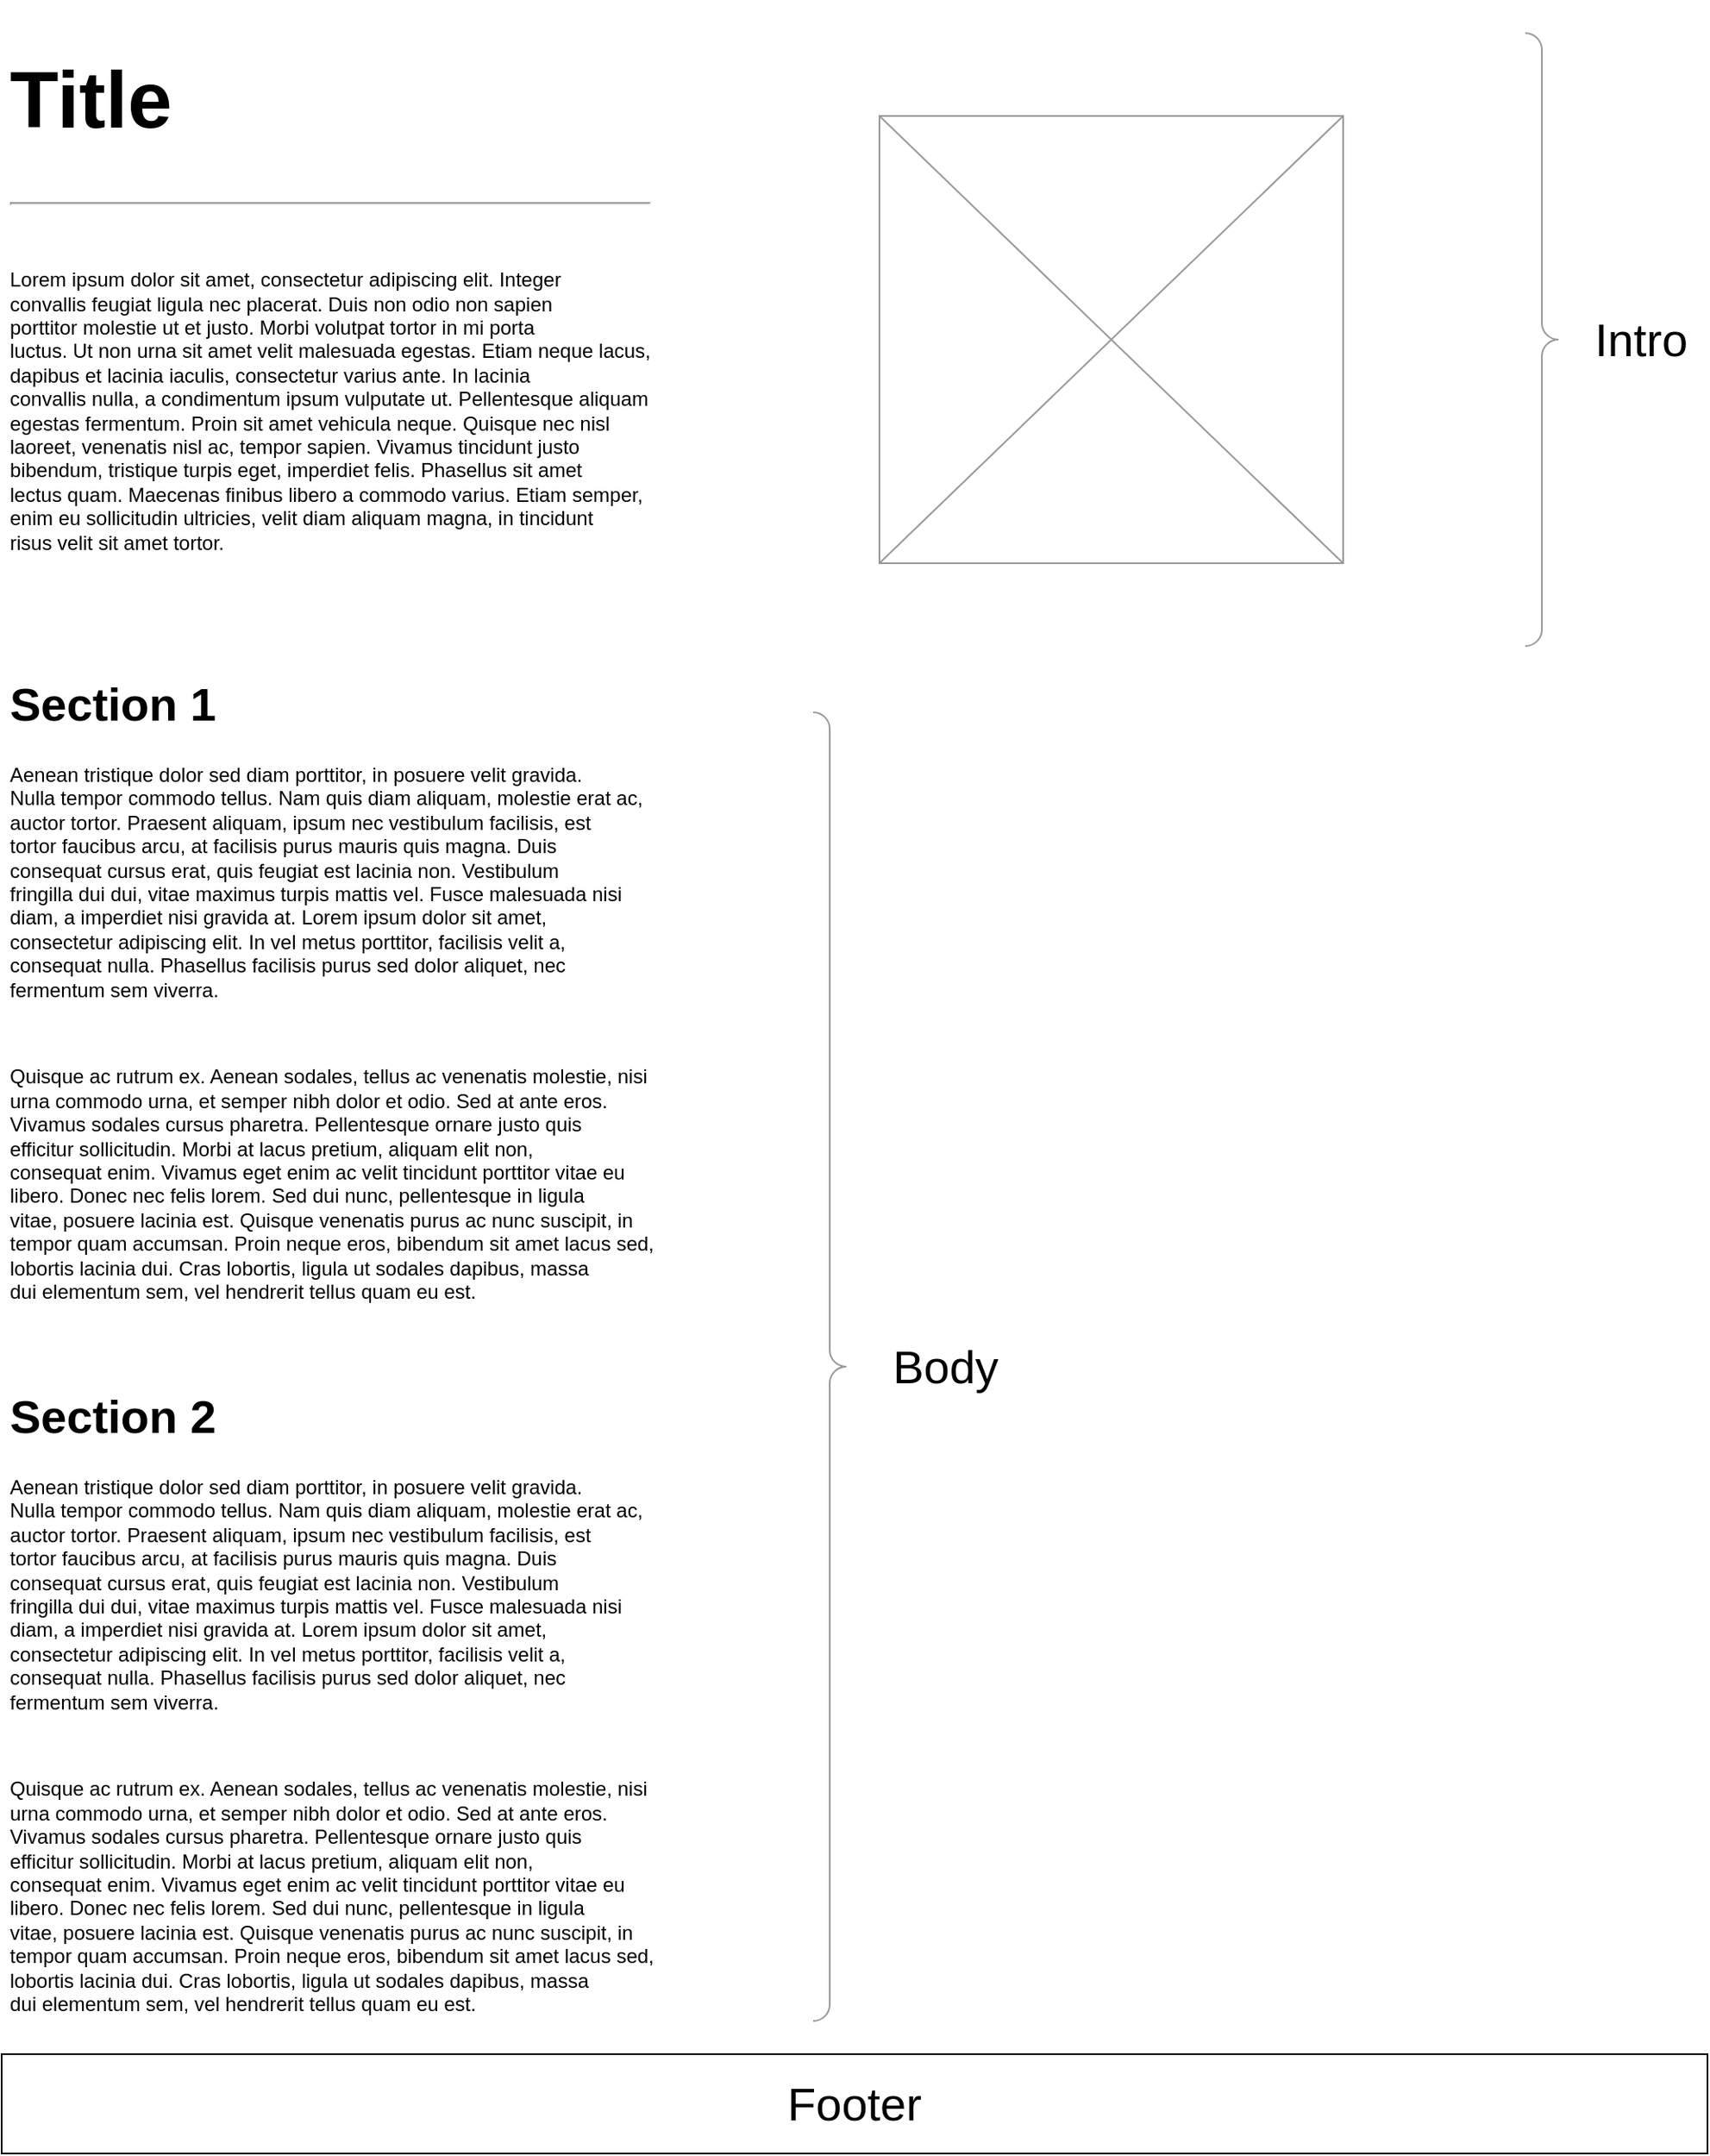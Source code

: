 <mxfile version="22.0.0" type="device">
  <diagram name="Page-1" id="2cc2dc42-3aac-f2a9-1cec-7a8b7cbee084">
    <mxGraphModel dx="1760" dy="1102" grid="1" gridSize="10" guides="1" tooltips="1" connect="1" arrows="1" fold="1" page="1" pageScale="1" pageWidth="1100" pageHeight="850" background="none" math="0" shadow="0">
      <root>
        <mxCell id="0" />
        <mxCell id="1" parent="0" />
        <mxCell id="fnTpk-0xQx0vxIF9Zt7p-1" value="&lt;h1 style=&quot;font-size: 48px;&quot;&gt;Title&lt;/h1&gt;&lt;hr&gt;&lt;p&gt;&lt;br&gt;&lt;/p&gt;&lt;div id=&quot;Content&quot;&gt;&lt;div class=&quot;boxed&quot;&gt;&lt;div style=&quot;&quot; id=&quot;lipsum&quot;&gt;&lt;p&gt;Lorem ipsum dolor sit amet, consectetur adipiscing elit. Integer &lt;br&gt;convallis feugiat ligula nec placerat. Duis non odio non sapien &lt;br&gt;porttitor molestie ut et justo. Morbi volutpat tortor in mi porta &lt;br&gt;luctus. Ut non urna sit amet velit malesuada egestas. Etiam neque lacus,&lt;br&gt; dapibus et lacinia iaculis, consectetur varius ante. In lacinia &lt;br&gt;convallis nulla, a condimentum ipsum vulputate ut. Pellentesque aliquam &lt;br&gt;egestas fermentum. Proin sit amet vehicula neque. Quisque nec nisl &lt;br&gt;laoreet, venenatis nisl ac, tempor sapien. Vivamus tincidunt justo &lt;br&gt;bibendum, tristique turpis eget, imperdiet felis. Phasellus sit amet &lt;br&gt;lectus quam. Maecenas finibus libero a commodo varius. Etiam semper, &lt;br&gt;enim eu sollicitudin ultricies, velit diam aliquam magna, in tincidunt &lt;br&gt;risus velit sit amet tortor.&amp;nbsp;&lt;/p&gt;&lt;/div&gt;&lt;/div&gt;&lt;/div&gt;" style="text;html=1;strokeColor=none;fillColor=none;spacing=5;spacingTop=-20;whiteSpace=wrap;overflow=hidden;rounded=0;" parent="1" vertex="1">
          <mxGeometry x="40" y="20" width="800" height="340" as="geometry" />
        </mxCell>
        <mxCell id="fnTpk-0xQx0vxIF9Zt7p-2" value="&lt;h1 style=&quot;font-size: 28px;&quot;&gt;&lt;font style=&quot;font-size: 28px;&quot;&gt;Section 1&lt;/font&gt;&amp;nbsp;&lt;/h1&gt;&lt;p style=&quot;font-size: 12px;&quot;&gt;&lt;font style=&quot;font-size: 12px;&quot;&gt;Aenean tristique dolor sed diam porttitor, in posuere velit gravida. &lt;br&gt;Nulla tempor commodo tellus. Nam quis diam aliquam, molestie erat ac, &lt;br&gt;auctor tortor. Praesent aliquam, ipsum nec vestibulum facilisis, est &lt;br&gt;tortor faucibus arcu, at facilisis purus mauris quis magna. Duis &lt;br&gt;consequat cursus erat, quis feugiat est lacinia non. Vestibulum &lt;br&gt;fringilla dui dui, vitae maximus turpis mattis vel. Fusce malesuada nisi&lt;br&gt; diam, a imperdiet nisi gravida at. Lorem ipsum dolor sit amet, &lt;br&gt;consectetur adipiscing elit. In vel metus porttitor, facilisis velit a, &lt;br&gt;consequat nulla. Phasellus facilisis purus sed dolor aliquet, nec &lt;br&gt;fermentum sem viverra.&lt;br&gt;&lt;/font&gt;&lt;/p&gt;&lt;p style=&quot;font-size: 12px;&quot;&gt;&lt;font style=&quot;font-size: 12px;&quot;&gt;&lt;br&gt;&lt;/font&gt;&lt;/p&gt;&lt;p style=&quot;font-size: 12px;&quot;&gt;&lt;font style=&quot;font-size: 12px;&quot;&gt;Quisque ac rutrum ex. Aenean sodales, tellus ac venenatis molestie, nisi&lt;br&gt; urna commodo urna, et semper nibh dolor et odio. Sed at ante eros. &lt;br&gt;Vivamus sodales cursus pharetra. Pellentesque ornare justo quis &lt;br&gt;efficitur sollicitudin. Morbi at lacus pretium, aliquam elit non, &lt;br&gt;consequat enim. Vivamus eget enim ac velit tincidunt porttitor vitae eu &lt;br&gt;libero. Donec nec felis lorem. Sed dui nunc, pellentesque in ligula &lt;br&gt;vitae, posuere lacinia est. Quisque venenatis purus ac nunc suscipit, in&lt;br&gt; tempor quam accumsan. Proin neque eros, bibendum sit amet lacus sed, &lt;br&gt;lobortis lacinia dui. Cras lobortis, ligula ut sodales dapibus, massa &lt;br&gt;dui elementum sem, vel hendrerit tellus quam eu est.&amp;nbsp;&lt;/font&gt;&lt;/p&gt;" style="text;html=1;strokeColor=none;fillColor=none;spacing=5;spacingTop=-20;whiteSpace=wrap;overflow=hidden;rounded=0;fontSize=24;" parent="1" vertex="1">
          <mxGeometry x="40" y="410" width="520" height="390" as="geometry" />
        </mxCell>
        <mxCell id="fnTpk-0xQx0vxIF9Zt7p-3" value="&lt;h1 style=&quot;font-size: 28px;&quot;&gt;&lt;font style=&quot;font-size: 28px;&quot;&gt;Section 2&lt;/font&gt;&amp;nbsp;&lt;/h1&gt;&lt;p style=&quot;font-size: 12px;&quot;&gt;&lt;font style=&quot;font-size: 12px;&quot;&gt;Aenean tristique dolor sed diam porttitor, in posuere velit gravida. &lt;br&gt;Nulla tempor commodo tellus. Nam quis diam aliquam, molestie erat ac, &lt;br&gt;auctor tortor. Praesent aliquam, ipsum nec vestibulum facilisis, est &lt;br&gt;tortor faucibus arcu, at facilisis purus mauris quis magna. Duis &lt;br&gt;consequat cursus erat, quis feugiat est lacinia non. Vestibulum &lt;br&gt;fringilla dui dui, vitae maximus turpis mattis vel. Fusce malesuada nisi&lt;br&gt; diam, a imperdiet nisi gravida at. Lorem ipsum dolor sit amet, &lt;br&gt;consectetur adipiscing elit. In vel metus porttitor, facilisis velit a, &lt;br&gt;consequat nulla. Phasellus facilisis purus sed dolor aliquet, nec &lt;br&gt;fermentum sem viverra.&lt;br&gt;&lt;/font&gt;&lt;/p&gt;&lt;p style=&quot;font-size: 12px;&quot;&gt;&lt;font style=&quot;font-size: 12px;&quot;&gt;&lt;br&gt;&lt;/font&gt;&lt;/p&gt;&lt;p style=&quot;font-size: 12px;&quot;&gt;&lt;font style=&quot;font-size: 12px;&quot;&gt;Quisque ac rutrum ex. Aenean sodales, tellus ac venenatis molestie, nisi&lt;br&gt; urna commodo urna, et semper nibh dolor et odio. Sed at ante eros. &lt;br&gt;Vivamus sodales cursus pharetra. Pellentesque ornare justo quis &lt;br&gt;efficitur sollicitudin. Morbi at lacus pretium, aliquam elit non, &lt;br&gt;consequat enim. Vivamus eget enim ac velit tincidunt porttitor vitae eu &lt;br&gt;libero. Donec nec felis lorem. Sed dui nunc, pellentesque in ligula &lt;br&gt;vitae, posuere lacinia est. Quisque venenatis purus ac nunc suscipit, in&lt;br&gt; tempor quam accumsan. Proin neque eros, bibendum sit amet lacus sed, &lt;br&gt;lobortis lacinia dui. Cras lobortis, ligula ut sodales dapibus, massa &lt;br&gt;dui elementum sem, vel hendrerit tellus quam eu est.&amp;nbsp;&lt;/font&gt;&lt;/p&gt;" style="text;html=1;strokeColor=none;fillColor=none;spacing=5;spacingTop=-20;whiteSpace=wrap;overflow=hidden;rounded=0;fontSize=24;" parent="1" vertex="1">
          <mxGeometry x="40" y="840" width="520" height="390" as="geometry" />
        </mxCell>
        <mxCell id="fnTpk-0xQx0vxIF9Zt7p-4" value="Footer" style="rounded=0;whiteSpace=wrap;html=1;fontSize=28;" parent="1" vertex="1">
          <mxGeometry x="40" y="1250" width="1030" height="60" as="geometry" />
        </mxCell>
        <mxCell id="fnTpk-0xQx0vxIF9Zt7p-5" value="" style="labelPosition=right;align=left;strokeWidth=1;shape=mxgraph.mockup.markup.curlyBrace;html=1;shadow=0;dashed=0;strokeColor=#999999;direction=north;fontSize=28;rotation=-180;" parent="1" vertex="1">
          <mxGeometry x="960" y="30" width="20" height="370" as="geometry" />
        </mxCell>
        <mxCell id="fnTpk-0xQx0vxIF9Zt7p-6" value="Intro" style="text;html=1;strokeColor=none;fillColor=none;align=center;verticalAlign=middle;whiteSpace=wrap;rounded=0;fontSize=28;" parent="1" vertex="1">
          <mxGeometry x="1000" y="200" width="60" height="30" as="geometry" />
        </mxCell>
        <mxCell id="fnTpk-0xQx0vxIF9Zt7p-7" value="" style="verticalLabelPosition=bottom;shadow=0;dashed=0;align=center;html=1;verticalAlign=top;strokeWidth=1;shape=mxgraph.mockup.graphics.simpleIcon;strokeColor=#999999;fontSize=28;" parent="1" vertex="1">
          <mxGeometry x="570" y="80" width="280" height="270" as="geometry" />
        </mxCell>
        <mxCell id="fnTpk-0xQx0vxIF9Zt7p-8" value="" style="labelPosition=right;align=left;strokeWidth=1;shape=mxgraph.mockup.markup.curlyBrace;html=1;shadow=0;dashed=0;strokeColor=#999999;direction=north;fontSize=28;rotation=-180;" parent="1" vertex="1">
          <mxGeometry x="530" y="440" width="20" height="790" as="geometry" />
        </mxCell>
        <mxCell id="fnTpk-0xQx0vxIF9Zt7p-9" value="Body" style="text;html=1;strokeColor=none;fillColor=none;align=center;verticalAlign=middle;whiteSpace=wrap;rounded=0;fontSize=28;" parent="1" vertex="1">
          <mxGeometry x="580" y="820" width="60" height="30" as="geometry" />
        </mxCell>
      </root>
    </mxGraphModel>
  </diagram>
</mxfile>
